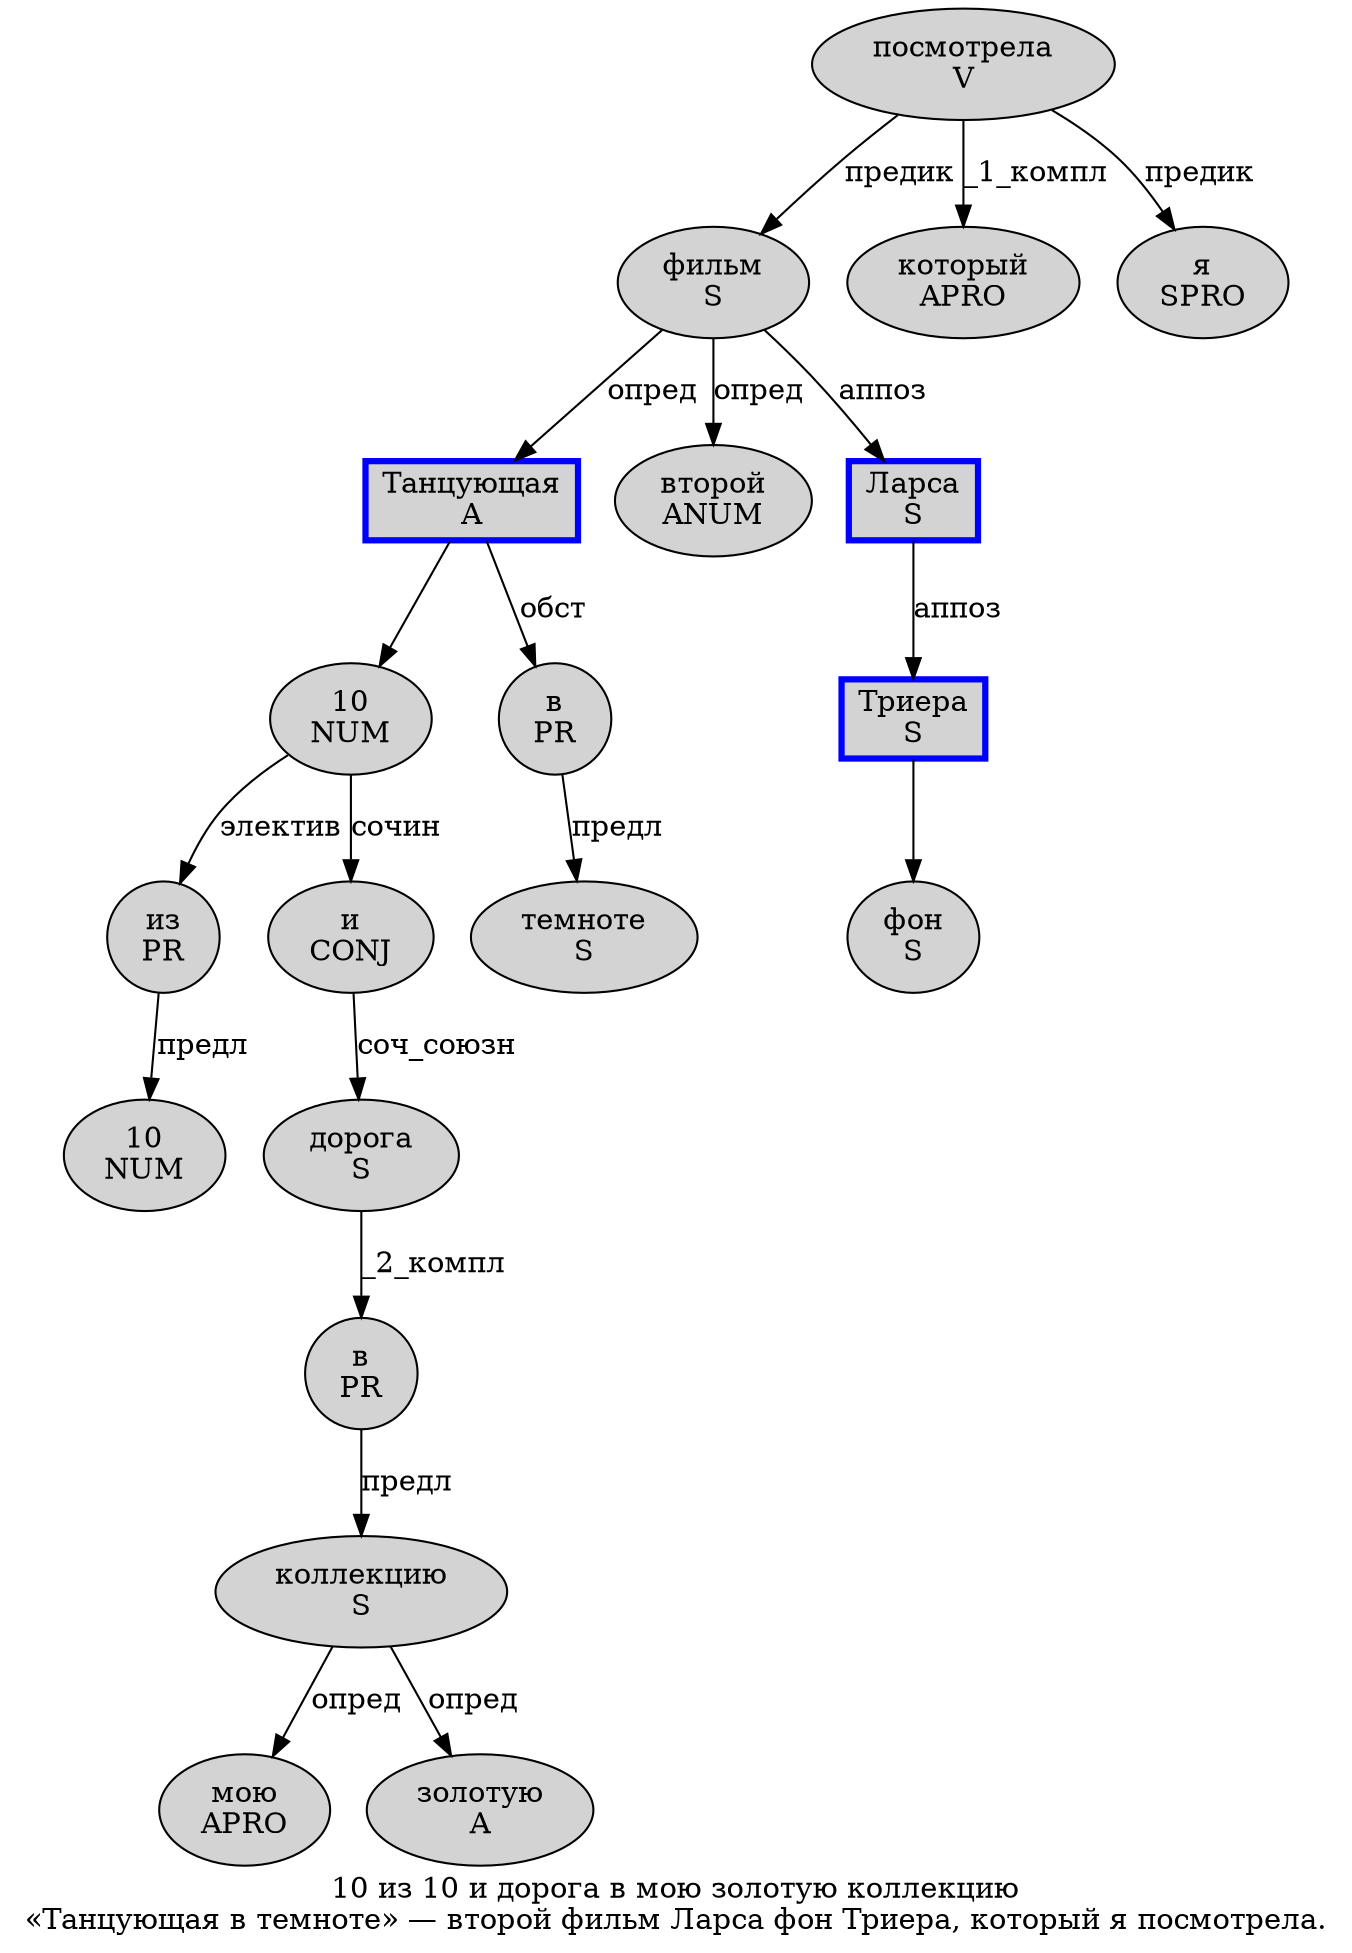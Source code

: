digraph SENTENCE_1902 {
	graph [label="10 из 10 и дорога в мою золотую коллекцию
«Танцующая в темноте» — второй фильм Ларса фон Триера, который я посмотрела."]
	node [style=filled]
		0 [label="10
NUM" color="" fillcolor=lightgray penwidth=1 shape=ellipse]
		1 [label="из
PR" color="" fillcolor=lightgray penwidth=1 shape=ellipse]
		2 [label="10
NUM" color="" fillcolor=lightgray penwidth=1 shape=ellipse]
		3 [label="и
CONJ" color="" fillcolor=lightgray penwidth=1 shape=ellipse]
		4 [label="дорога
S" color="" fillcolor=lightgray penwidth=1 shape=ellipse]
		5 [label="в
PR" color="" fillcolor=lightgray penwidth=1 shape=ellipse]
		6 [label="мою
APRO" color="" fillcolor=lightgray penwidth=1 shape=ellipse]
		7 [label="золотую
A" color="" fillcolor=lightgray penwidth=1 shape=ellipse]
		8 [label="коллекцию
S" color="" fillcolor=lightgray penwidth=1 shape=ellipse]
		10 [label="Танцующая
A" color=blue fillcolor=lightgray penwidth=3 shape=box]
		11 [label="в
PR" color="" fillcolor=lightgray penwidth=1 shape=ellipse]
		12 [label="темноте
S" color="" fillcolor=lightgray penwidth=1 shape=ellipse]
		15 [label="второй
ANUM" color="" fillcolor=lightgray penwidth=1 shape=ellipse]
		16 [label="фильм
S" color="" fillcolor=lightgray penwidth=1 shape=ellipse]
		17 [label="Ларса
S" color=blue fillcolor=lightgray penwidth=3 shape=box]
		18 [label="фон
S" color="" fillcolor=lightgray penwidth=1 shape=ellipse]
		19 [label="Триера
S" color=blue fillcolor=lightgray penwidth=3 shape=box]
		21 [label="который
APRO" color="" fillcolor=lightgray penwidth=1 shape=ellipse]
		22 [label="я
SPRO" color="" fillcolor=lightgray penwidth=1 shape=ellipse]
		23 [label="посмотрела
V" color="" fillcolor=lightgray penwidth=1 shape=ellipse]
			23 -> 16 [label="предик"]
			23 -> 21 [label="_1_компл"]
			23 -> 22 [label="предик"]
			1 -> 2 [label="предл"]
			11 -> 12 [label="предл"]
			19 -> 18
			16 -> 10 [label="опред"]
			16 -> 15 [label="опред"]
			16 -> 17 [label="аппоз"]
			17 -> 19 [label="аппоз"]
			4 -> 5 [label="_2_компл"]
			3 -> 4 [label="соч_союзн"]
			10 -> 0
			10 -> 11 [label="обст"]
			0 -> 1 [label="электив"]
			0 -> 3 [label="сочин"]
			8 -> 6 [label="опред"]
			8 -> 7 [label="опред"]
			5 -> 8 [label="предл"]
}